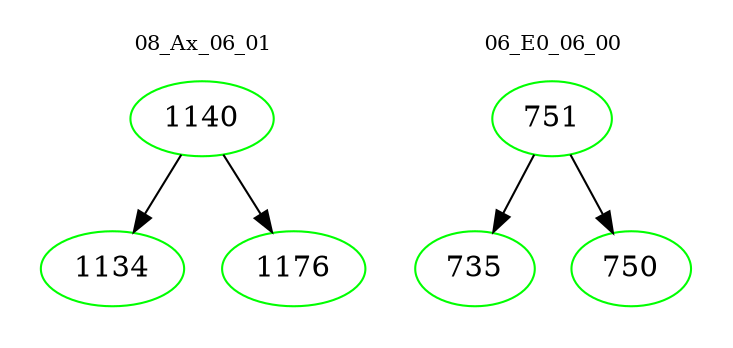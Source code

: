 digraph{
subgraph cluster_0 {
color = white
label = "08_Ax_06_01";
fontsize=10;
T0_1140 [label="1140", color="green"]
T0_1140 -> T0_1134 [color="black"]
T0_1134 [label="1134", color="green"]
T0_1140 -> T0_1176 [color="black"]
T0_1176 [label="1176", color="green"]
}
subgraph cluster_1 {
color = white
label = "06_E0_06_00";
fontsize=10;
T1_751 [label="751", color="green"]
T1_751 -> T1_735 [color="black"]
T1_735 [label="735", color="green"]
T1_751 -> T1_750 [color="black"]
T1_750 [label="750", color="green"]
}
}
